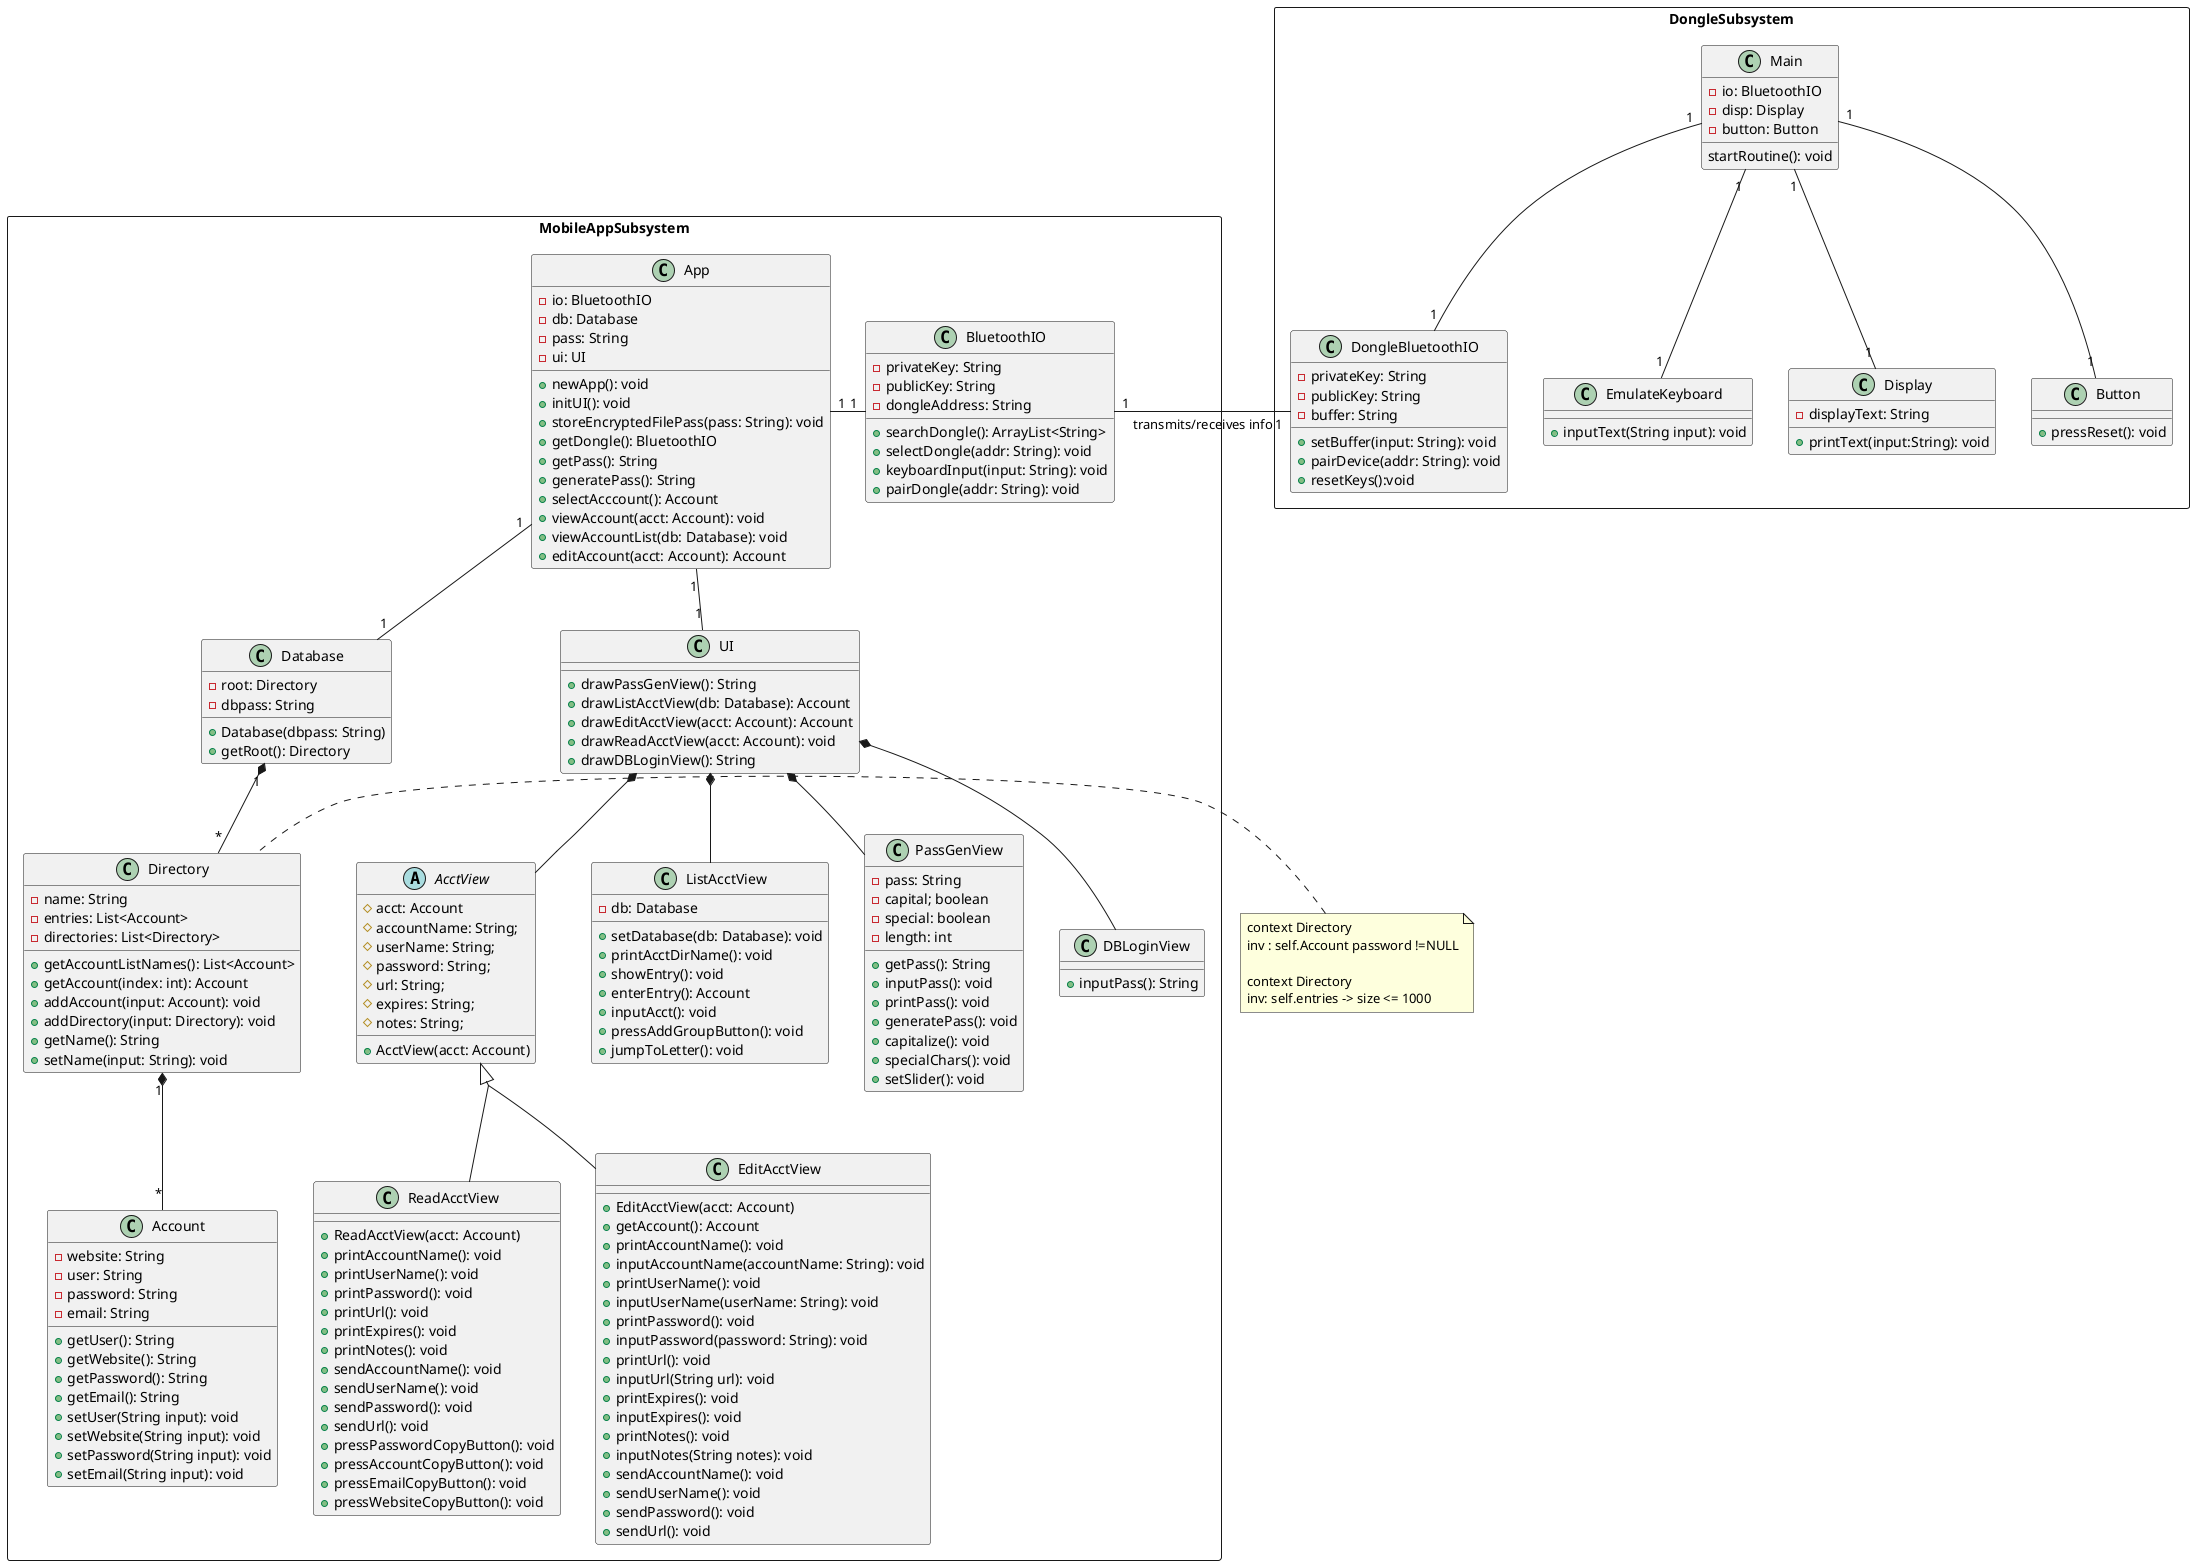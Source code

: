 @startuml
skinparam groupInheritance 2

package MobileAppSubsystem <<Rectangle>> {
  class App {
    -io: BluetoothIO
    -db: Database
    -pass: String
    -ui: UI
    +newApp(): void
    +initUI(): void
    +storeEncryptedFilePass(pass: String): void
    +getDongle(): BluetoothIO
    +getPass(): String
    +generatePass(): String
    +selectAcccount(): Account
    +viewAccount(acct: Account): void
    +viewAccountList(db: Database): void
    +editAccount(acct: Account): Account
  }

  class BluetoothIO {
    -privateKey: String
    -publicKey: String
    -dongleAddress: String
    +searchDongle(): ArrayList<String>
    +selectDongle(addr: String): void
    +keyboardInput(input: String): void
    +pairDongle(addr: String): void
  }

'class EncryptedFile {
''  -Database db
''  +EncryptedFile(){
''  }
''}
  class Directory {
    -name: String
    -entries: List<Account>
    -directories: List<Directory>
    +getAccountListNames(): List<Account>
    +getAccount(index: int): Account
    +addAccount(input: Account): void
    +addDirectory(input: Directory): void
    +getName(): String
    +setName(input: String): void
  }

    class Database{
      -root: Directory
      -dbpass: String
      +Database(dbpass: String)
      +getRoot(): Directory
    }

    class Account {
      -website: String
      -user: String
      -password: String
      -email: String
      +getUser(): String
      +getWebsite(): String
      +getPassword(): String
      +getEmail(): String
      +setUser(String input): void
      +setWebsite(String input): void
      +setPassword(String input): void
      +setEmail(String input): void
    }

    class UI{
      +drawPassGenView(): String
      +drawListAcctView(db: Database): Account
      +drawEditAcctView(acct: Account): Account
      +drawReadAcctView(acct: Account): void
      +drawDBLoginView(): String
    }

    abstract AcctView{
      #acct: Account
      #accountName: String;
      #userName: String;
      #password: String;
      #url: String;
      #expires: String;
      #notes: String;
      +AcctView(acct: Account)
    }

    class ListAcctView{
      -db: Database
      +setDatabase(db: Database): void
      +printAcctDirName(): void
      +showEntry(): void
      +enterEntry(): Account
      +inputAcct(): void
      +pressAddGroupButton(): void
      +jumpToLetter(): void
    }

    class PassGenView{
      -pass: String
      -capital; boolean
      -special: boolean
      -length: int
      +getPass(): String
      +inputPass(): void
      +printPass(): void
      +generatePass(): void
      +capitalize(): void
      +specialChars(): void
      +setSlider(): void
    }

    class DBLoginView{
      +inputPass(): String
    }

    class ReadAcctView{
      +ReadAcctView(acct: Account)
      +printAccountName(): void
      +printUserName(): void
      +printPassword(): void
      +printUrl(): void
      +printExpires(): void
      +printNotes(): void
      +sendAccountName(): void
      +sendUserName(): void
      +sendPassword(): void
      +sendUrl(): void
      +pressPasswordCopyButton(): void
      +pressAccountCopyButton(): void
      +pressEmailCopyButton(): void
      +pressWebsiteCopyButton(): void
    }

    class EditAcctView{
      +EditAcctView(acct: Account)
      +getAccount(): Account
      +printAccountName(): void
      +inputAccountName(accountName: String): void
      +printUserName(): void
      +inputUserName(userName: String): void
      +printPassword(): void
      +inputPassword(password: String): void
      +printUrl(): void
      +inputUrl(String url): void
      +printExpires(): void
      +inputExpires(): void
      +printNotes(): void
      +inputNotes(String notes): void
      +sendAccountName(): void
      +sendUserName(): void
      +sendPassword(): void
      +sendUrl(): void
      }
    }

    package DongleSubsystem <<Rectangle>> {
      class Main{
        -io: BluetoothIO
        -disp: Display
        -button: Button
        startRoutine(): void
      }
      class DongleBluetoothIO {
        -privateKey: String
        -publicKey: String
        -buffer: String
        +setBuffer(input: String): void
        +pairDevice(addr: String): void
        +resetKeys():void
      }

      class EmulateKeyboard {
        +inputText(String input): void
      }

      class Display {
        -displayText: String
        +printText(input:String): void
      }

      class Button {
        +pressReset(): void
      }
    }

    Main "1" -- "1" DongleBluetoothIO
    Main "1" -- "1" EmulateKeyboard
    Main "1" -- "1" Display
    Main "1" -- "1" Button
    BluetoothIO "1" -right- "1" DongleBluetoothIO : transmits/receives info
App "1" -right- "1" BluetoothIO

'App "1" -- "1" EncryptedFile
'EncryptedFile "1" *-- "1" Database
App "1" -- "1" Database
Database "1" *-- "*" Directory
Directory "1" *-- "*" Account

App "1" -- "1" UI
UI *--  AcctView

note left of Directory
  context Directory
  inv : self.Account password !=NULL

  context Directory
  inv: self.entries -> size <= 1000
end note


AcctView <|-- EditAcctView
AcctView <|-- ReadAcctView
UI *-- ListAcctView
UI *-- PassGenView
UI *-- DBLoginView
@enduml
